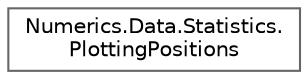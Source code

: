 digraph "Graphical Class Hierarchy"
{
 // LATEX_PDF_SIZE
  bgcolor="transparent";
  edge [fontname=Helvetica,fontsize=10,labelfontname=Helvetica,labelfontsize=10];
  node [fontname=Helvetica,fontsize=10,shape=box,height=0.2,width=0.4];
  rankdir="LR";
  Node0 [id="Node000000",label="Numerics.Data.Statistics.\lPlottingPositions",height=0.2,width=0.4,color="grey40", fillcolor="white", style="filled",URL="$class_numerics_1_1_data_1_1_statistics_1_1_plotting_positions.html",tooltip="Contains plotting position formulas."];
}
